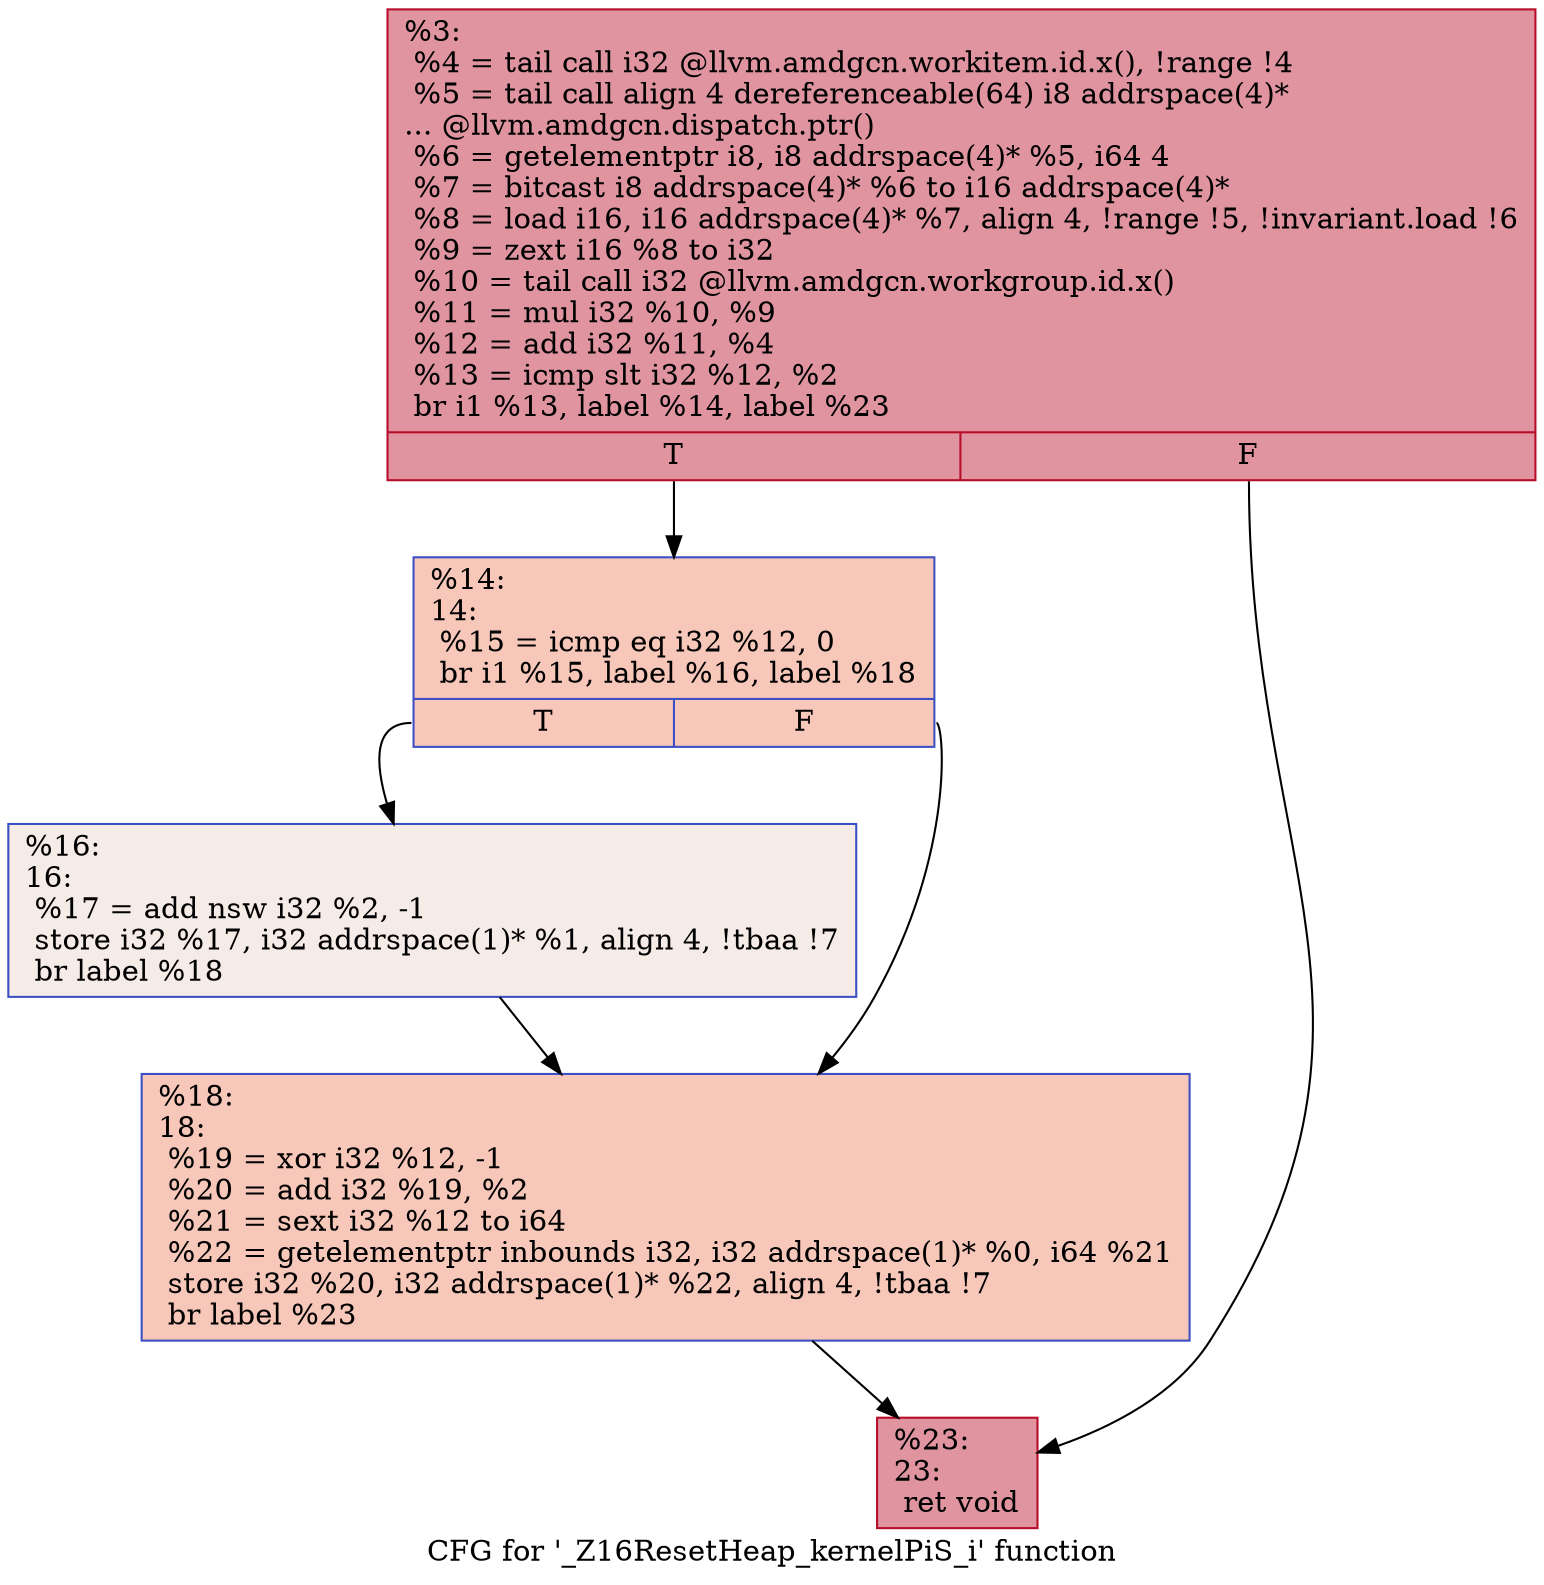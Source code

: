 digraph "CFG for '_Z16ResetHeap_kernelPiS_i' function" {
	label="CFG for '_Z16ResetHeap_kernelPiS_i' function";

	Node0x591e090 [shape=record,color="#b70d28ff", style=filled, fillcolor="#b70d2870",label="{%3:\l  %4 = tail call i32 @llvm.amdgcn.workitem.id.x(), !range !4\l  %5 = tail call align 4 dereferenceable(64) i8 addrspace(4)*\l... @llvm.amdgcn.dispatch.ptr()\l  %6 = getelementptr i8, i8 addrspace(4)* %5, i64 4\l  %7 = bitcast i8 addrspace(4)* %6 to i16 addrspace(4)*\l  %8 = load i16, i16 addrspace(4)* %7, align 4, !range !5, !invariant.load !6\l  %9 = zext i16 %8 to i32\l  %10 = tail call i32 @llvm.amdgcn.workgroup.id.x()\l  %11 = mul i32 %10, %9\l  %12 = add i32 %11, %4\l  %13 = icmp slt i32 %12, %2\l  br i1 %13, label %14, label %23\l|{<s0>T|<s1>F}}"];
	Node0x591e090:s0 -> Node0x591ff30;
	Node0x591e090:s1 -> Node0x591ffc0;
	Node0x591ff30 [shape=record,color="#3d50c3ff", style=filled, fillcolor="#ec7f6370",label="{%14:\l14:                                               \l  %15 = icmp eq i32 %12, 0\l  br i1 %15, label %16, label %18\l|{<s0>T|<s1>F}}"];
	Node0x591ff30:s0 -> Node0x5920190;
	Node0x591ff30:s1 -> Node0x59201e0;
	Node0x5920190 [shape=record,color="#3d50c3ff", style=filled, fillcolor="#ead5c970",label="{%16:\l16:                                               \l  %17 = add nsw i32 %2, -1\l  store i32 %17, i32 addrspace(1)* %1, align 4, !tbaa !7\l  br label %18\l}"];
	Node0x5920190 -> Node0x59201e0;
	Node0x59201e0 [shape=record,color="#3d50c3ff", style=filled, fillcolor="#ec7f6370",label="{%18:\l18:                                               \l  %19 = xor i32 %12, -1\l  %20 = add i32 %19, %2\l  %21 = sext i32 %12 to i64\l  %22 = getelementptr inbounds i32, i32 addrspace(1)* %0, i64 %21\l  store i32 %20, i32 addrspace(1)* %22, align 4, !tbaa !7\l  br label %23\l}"];
	Node0x59201e0 -> Node0x591ffc0;
	Node0x591ffc0 [shape=record,color="#b70d28ff", style=filled, fillcolor="#b70d2870",label="{%23:\l23:                                               \l  ret void\l}"];
}
